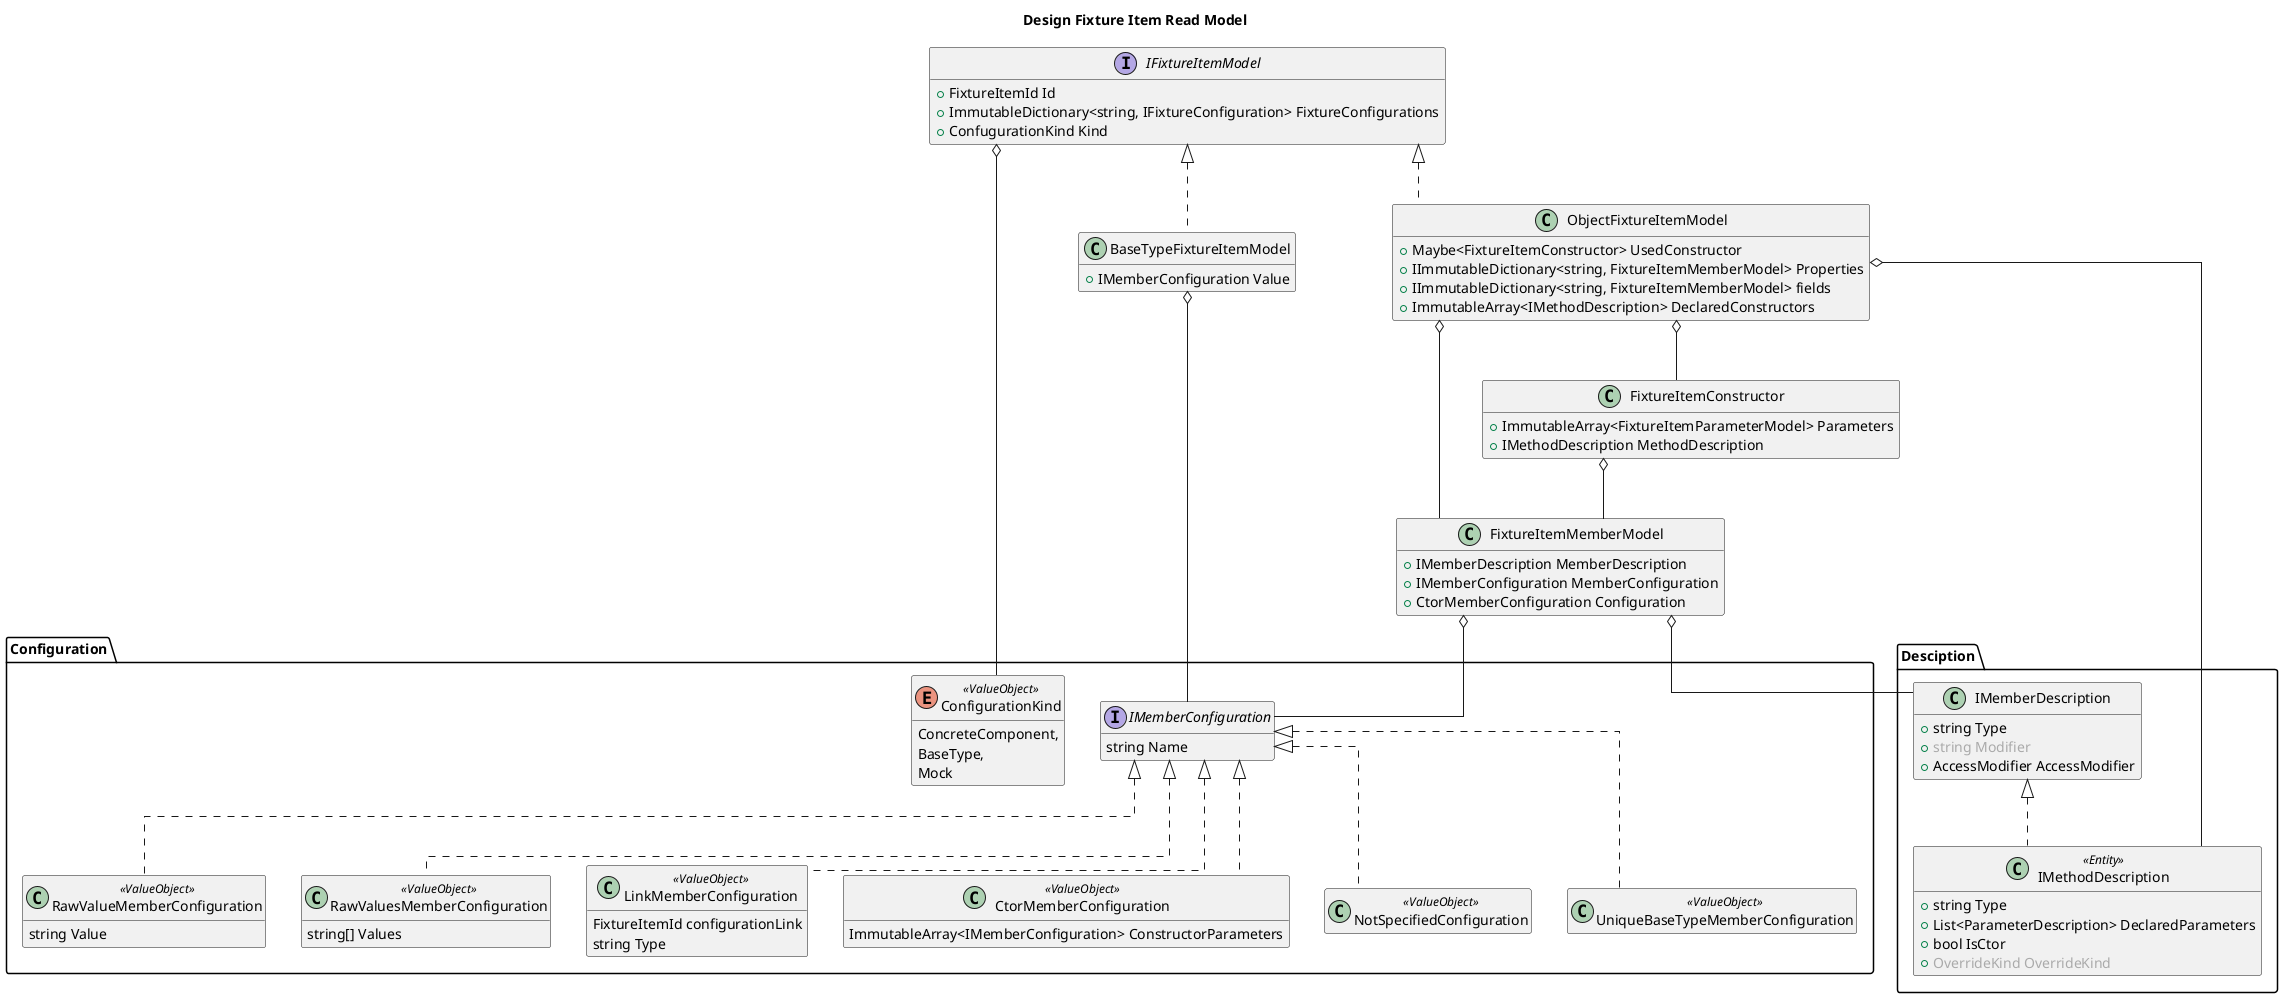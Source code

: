 @startuml Design Fixture Item Read Model
title Design Fixture Item Read Model
hide empty members
skinparam linetype ortho


interface IFixtureItemModel {
    + FixtureItemId Id
    + ImmutableDictionary<string, IFixtureConfiguration> FixtureConfigurations
    + ConfugurationKind Kind
}

class BaseTypeFixtureItemModel implements IFixtureItemModel {
    + IMemberConfiguration Value
}

class ObjectFixtureItemModel implements IFixtureItemModel{
    + Maybe<FixtureItemConstructor> UsedConstructor
    + IImmutableDictionary<string, FixtureItemMemberModel> Properties
    + IImmutableDictionary<string, FixtureItemMemberModel> fields
    + ImmutableArray<IMethodDescription> DeclaredConstructors
}

class FixtureItemMemberModel {
    + IMemberDescription MemberDescription
    + IMemberConfiguration MemberConfiguration
    + CtorMemberConfiguration Configuration
}

class FixtureItemConstructor{
    + ImmutableArray<FixtureItemParameterModel> Parameters
    + IMethodDescription MethodDescription
}

ObjectFixtureItemModel o-- FixtureItemMemberModel
ObjectFixtureItemModel o-- FixtureItemConstructor
FixtureItemConstructor o-- FixtureItemMemberModel

package Configuration{
    interface IMemberConfiguration{
        string Name
    }

    class RawValueMemberConfiguration<<ValueObject>> implements IMemberConfiguration{
        string Value
    }

    class RawValuesMemberConfiguration<<ValueObject>> implements IMemberConfiguration{
        string[] Values
    }

    class LinkMemberConfiguration<<ValueObject>> implements IMemberConfiguration{
        FixtureItemId configurationLink
        string Type
    }

    class CtorMemberConfiguration <<ValueObject>> implements IMemberConfiguration{
        ImmutableArray<IMemberConfiguration> ConstructorParameters
    }

    class NotSpecifiedConfiguration<<ValueObject>> implements IMemberConfiguration

    class UniqueBaseTypeMemberConfiguration<<ValueObject>> implements IMemberConfiguration

    enum ConfigurationKind<<ValueObject>> {
        ConcreteComponent,
        BaseType,
        Mock
    }
}

package Desciption{
    class IMemberDescription {
        +string Type
        +<font color="#AAAAAA">string Modifier </font>
        +AccessModifier AccessModifier
    }

    class IMethodDescription<<Entity>> implements IMemberDescription {
        +string Type
        +List<ParameterDescription> DeclaredParameters
        +bool IsCtor
        +<font color="#AAAAAA">OverrideKind OverrideKind </font>
    }
}

IFixtureItemModel o-- ConfigurationKind
FixtureItemMemberModel o-- IMemberConfiguration
BaseTypeFixtureItemModel o-- IMemberConfiguration
FixtureItemMemberModel o-- IMemberDescription
ObjectFixtureItemModel o-- IMethodDescription

@enduml

@startuml Design Type Information Read Model
title Design Fixture Item Read Model
hide empty members
skinparam linetype ortho

class TypeInformationReadModelQuery{
    - ITypeDescriptionQuery _typeDescriptionQuery
    + Task<IEnumerable<TypeFullName>> GetAssignableSymbolsAsync(TypeFullName typeFullName)
}

@enduml